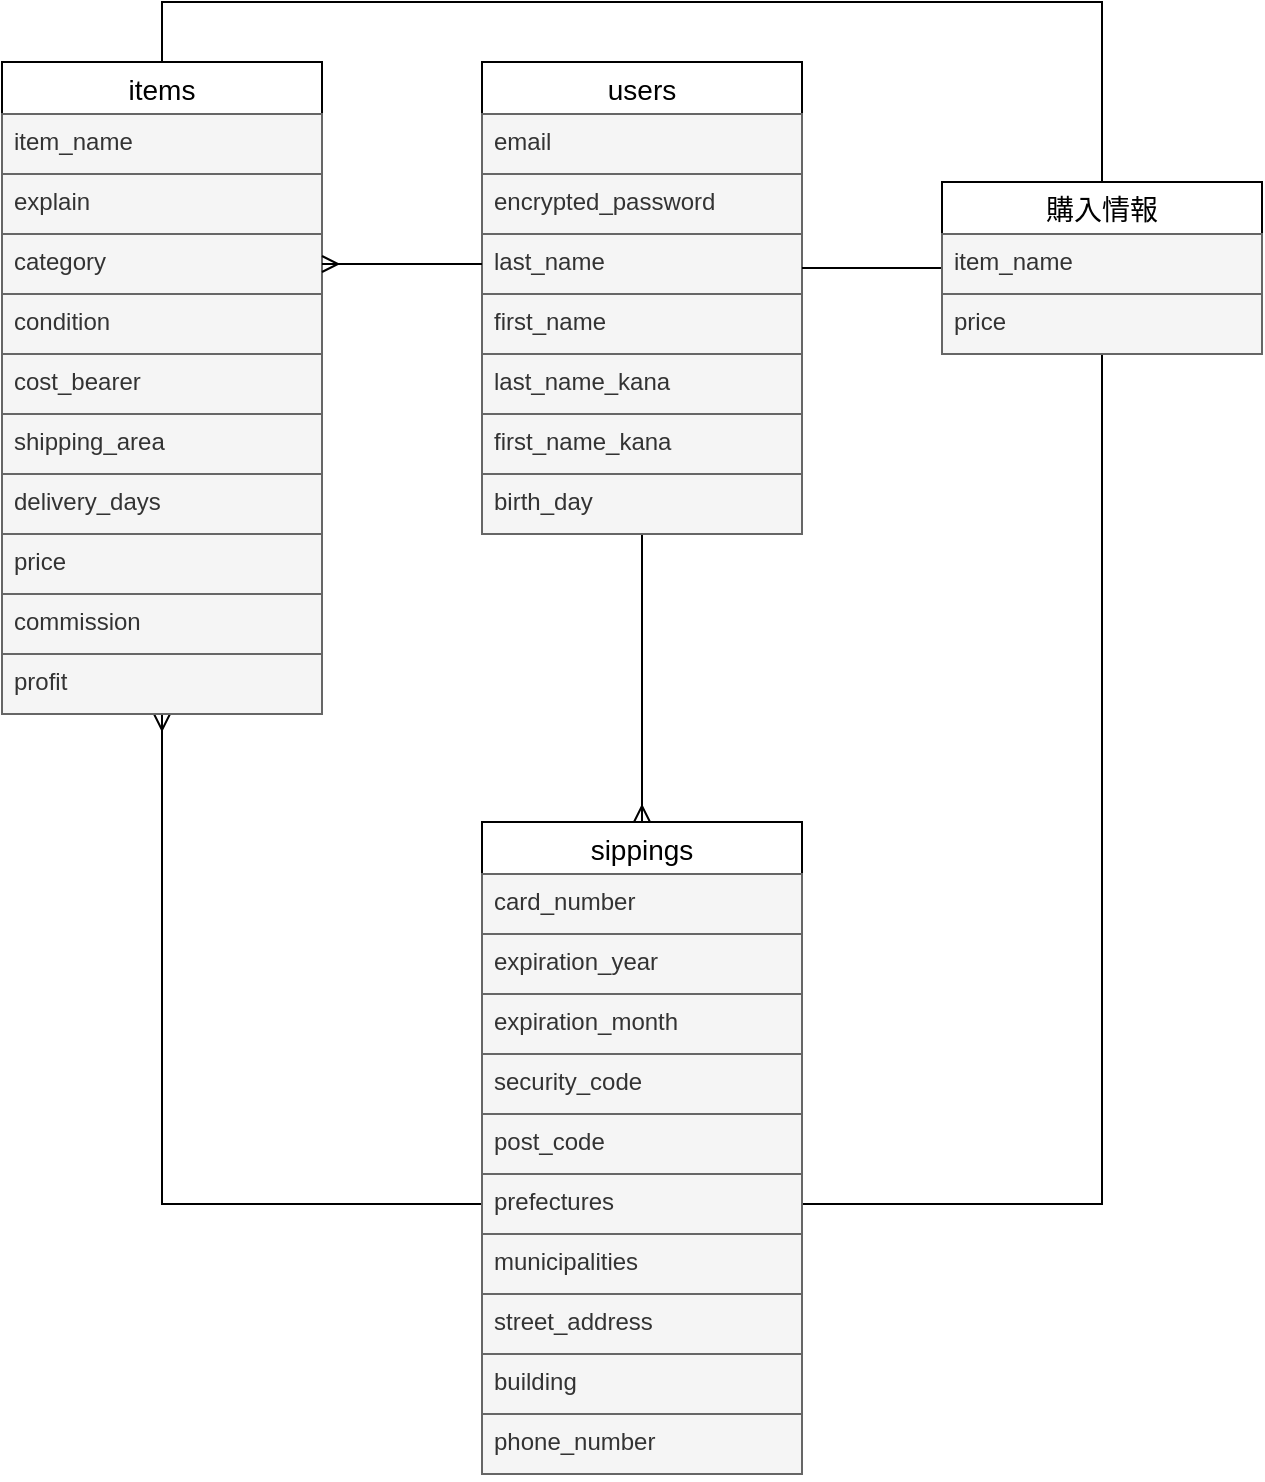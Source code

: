 <mxfile>
    <diagram id="Qc5vg0-_GzRFyBUK6EZi" name="ページ1">
        <mxGraphModel dx="891" dy="809" grid="1" gridSize="10" guides="1" tooltips="1" connect="1" arrows="1" fold="1" page="1" pageScale="1" pageWidth="827" pageHeight="1169" math="0" shadow="0">
            <root>
                <mxCell id="0"/>
                <mxCell id="1" parent="0"/>
                <mxCell id="73" style="edgeStyle=none;html=1;exitX=0.5;exitY=1;exitDx=0;exitDy=0;entryX=0.5;entryY=0;entryDx=0;entryDy=0;fontColor=#030303;endArrow=ERmany;endFill=0;" edge="1" parent="1" source="2" target="59">
                    <mxGeometry relative="1" as="geometry"/>
                </mxCell>
                <mxCell id="2" value="users" style="swimlane;fontStyle=0;childLayout=stackLayout;horizontal=1;startSize=26;horizontalStack=0;resizeParent=1;resizeParentMax=0;resizeLast=0;collapsible=1;marginBottom=0;align=center;fontSize=14;" parent="1" vertex="1">
                    <mxGeometry x="280" y="210" width="160" height="236" as="geometry"/>
                </mxCell>
                <mxCell id="4" value="email" style="text;strokeColor=#666666;fillColor=#f5f5f5;spacingLeft=4;spacingRight=4;overflow=hidden;rotatable=0;points=[[0,0.5],[1,0.5]];portConstraint=eastwest;fontSize=12;fontColor=#333333;" parent="2" vertex="1">
                    <mxGeometry y="26" width="160" height="30" as="geometry"/>
                </mxCell>
                <mxCell id="5" value="encrypted_password" style="text;strokeColor=#666666;fillColor=#f5f5f5;spacingLeft=4;spacingRight=4;overflow=hidden;rotatable=0;points=[[0,0.5],[1,0.5]];portConstraint=eastwest;fontSize=12;fontColor=#333333;" parent="2" vertex="1">
                    <mxGeometry y="56" width="160" height="30" as="geometry"/>
                </mxCell>
                <mxCell id="12" value="last_name" style="text;strokeColor=#666666;fillColor=#f5f5f5;spacingLeft=4;spacingRight=4;overflow=hidden;rotatable=0;points=[[0,0.5],[1,0.5]];portConstraint=eastwest;fontSize=12;fontColor=#333333;" parent="2" vertex="1">
                    <mxGeometry y="86" width="160" height="30" as="geometry"/>
                </mxCell>
                <mxCell id="13" value="first_name" style="text;strokeColor=#666666;fillColor=#f5f5f5;spacingLeft=4;spacingRight=4;overflow=hidden;rotatable=0;points=[[0,0.5],[1,0.5]];portConstraint=eastwest;fontSize=12;fontColor=#333333;" parent="2" vertex="1">
                    <mxGeometry y="116" width="160" height="30" as="geometry"/>
                </mxCell>
                <mxCell id="14" value="last_name_kana " style="text;strokeColor=#666666;fillColor=#f5f5f5;spacingLeft=4;spacingRight=4;overflow=hidden;rotatable=0;points=[[0,0.5],[1,0.5]];portConstraint=eastwest;fontSize=12;fontColor=#333333;" parent="2" vertex="1">
                    <mxGeometry y="146" width="160" height="30" as="geometry"/>
                </mxCell>
                <mxCell id="83" value="first_name_kana" style="text;strokeColor=#666666;fillColor=#f5f5f5;spacingLeft=4;spacingRight=4;overflow=hidden;rotatable=0;points=[[0,0.5],[1,0.5]];portConstraint=eastwest;fontSize=12;fontColor=#333333;" vertex="1" parent="2">
                    <mxGeometry y="176" width="160" height="30" as="geometry"/>
                </mxCell>
                <mxCell id="82" value="birth_day" style="text;strokeColor=#666666;fillColor=#f5f5f5;spacingLeft=4;spacingRight=4;overflow=hidden;rotatable=0;points=[[0,0.5],[1,0.5]];portConstraint=eastwest;fontSize=12;fontColor=#333333;" vertex="1" parent="2">
                    <mxGeometry y="206" width="160" height="30" as="geometry"/>
                </mxCell>
                <mxCell id="75" style="edgeStyle=orthogonalEdgeStyle;rounded=0;html=1;exitX=0.5;exitY=1;exitDx=0;exitDy=0;fontColor=#030303;endArrow=none;endFill=0;startArrow=ERmany;startFill=0;" edge="1" parent="1" source="16" target="66">
                    <mxGeometry relative="1" as="geometry"/>
                </mxCell>
                <mxCell id="79" style="edgeStyle=orthogonalEdgeStyle;rounded=0;html=1;exitX=0.5;exitY=0;exitDx=0;exitDy=0;fontColor=#030303;endArrow=none;endFill=0;" edge="1" parent="1" source="16">
                    <mxGeometry relative="1" as="geometry">
                        <mxPoint x="590" y="200" as="targetPoint"/>
                        <Array as="points">
                            <mxPoint x="120" y="180"/>
                            <mxPoint x="590" y="180"/>
                        </Array>
                    </mxGeometry>
                </mxCell>
                <mxCell id="16" value="items" style="swimlane;fontStyle=0;childLayout=stackLayout;horizontal=1;startSize=26;horizontalStack=0;resizeParent=1;resizeParentMax=0;resizeLast=0;collapsible=1;marginBottom=0;align=center;fontSize=14;" parent="1" vertex="1">
                    <mxGeometry x="40" y="210" width="160" height="326" as="geometry"/>
                </mxCell>
                <mxCell id="19" value="item_name" style="text;strokeColor=#666666;fillColor=#f5f5f5;spacingLeft=4;spacingRight=4;overflow=hidden;rotatable=0;points=[[0,0.5],[1,0.5]];portConstraint=eastwest;fontSize=12;fontColor=#333333;" parent="16" vertex="1">
                    <mxGeometry y="26" width="160" height="30" as="geometry"/>
                </mxCell>
                <mxCell id="81" value="explain" style="text;strokeColor=#666666;fillColor=#f5f5f5;spacingLeft=4;spacingRight=4;overflow=hidden;rotatable=0;points=[[0,0.5],[1,0.5]];portConstraint=eastwest;fontSize=12;fontColor=#333333;" vertex="1" parent="16">
                    <mxGeometry y="56" width="160" height="30" as="geometry"/>
                </mxCell>
                <mxCell id="20" value="category" style="text;strokeColor=#666666;fillColor=#f5f5f5;spacingLeft=4;spacingRight=4;overflow=hidden;rotatable=0;points=[[0,0.5],[1,0.5]];portConstraint=eastwest;fontSize=12;fontColor=#333333;" parent="16" vertex="1">
                    <mxGeometry y="86" width="160" height="30" as="geometry"/>
                </mxCell>
                <mxCell id="21" value="condition" style="text;strokeColor=#666666;fillColor=#f5f5f5;spacingLeft=4;spacingRight=4;overflow=hidden;rotatable=0;points=[[0,0.5],[1,0.5]];portConstraint=eastwest;fontSize=12;fontColor=#333333;" parent="16" vertex="1">
                    <mxGeometry y="116" width="160" height="30" as="geometry"/>
                </mxCell>
                <mxCell id="22" value="cost_bearer" style="text;strokeColor=#666666;fillColor=#f5f5f5;spacingLeft=4;spacingRight=4;overflow=hidden;rotatable=0;points=[[0,0.5],[1,0.5]];portConstraint=eastwest;fontSize=12;fontColor=#333333;" parent="16" vertex="1">
                    <mxGeometry y="146" width="160" height="30" as="geometry"/>
                </mxCell>
                <mxCell id="23" value="shipping_area" style="text;strokeColor=#666666;fillColor=#f5f5f5;spacingLeft=4;spacingRight=4;overflow=hidden;rotatable=0;points=[[0,0.5],[1,0.5]];portConstraint=eastwest;fontSize=12;fontColor=#333333;" parent="16" vertex="1">
                    <mxGeometry y="176" width="160" height="30" as="geometry"/>
                </mxCell>
                <mxCell id="26" value="delivery_days" style="text;strokeColor=#666666;fillColor=#f5f5f5;spacingLeft=4;spacingRight=4;overflow=hidden;rotatable=0;points=[[0,0.5],[1,0.5]];portConstraint=eastwest;fontSize=12;fontColor=#333333;" parent="16" vertex="1">
                    <mxGeometry y="206" width="160" height="30" as="geometry"/>
                </mxCell>
                <mxCell id="24" value="price" style="text;strokeColor=#666666;fillColor=#f5f5f5;spacingLeft=4;spacingRight=4;overflow=hidden;rotatable=0;points=[[0,0.5],[1,0.5]];portConstraint=eastwest;fontSize=12;fontColor=#333333;" parent="16" vertex="1">
                    <mxGeometry y="236" width="160" height="30" as="geometry"/>
                </mxCell>
                <mxCell id="30" value="commission" style="text;strokeColor=#666666;fillColor=#f5f5f5;spacingLeft=4;spacingRight=4;overflow=hidden;rotatable=0;points=[[0,0.5],[1,0.5]];portConstraint=eastwest;fontSize=12;fontColor=#333333;" parent="16" vertex="1">
                    <mxGeometry y="266" width="160" height="30" as="geometry"/>
                </mxCell>
                <mxCell id="31" value="profit  " style="text;strokeColor=#666666;fillColor=#f5f5f5;spacingLeft=4;spacingRight=4;overflow=hidden;rotatable=0;points=[[0,0.5],[1,0.5]];portConstraint=eastwest;fontSize=12;fontColor=#333333;" parent="16" vertex="1">
                    <mxGeometry y="296" width="160" height="30" as="geometry"/>
                </mxCell>
                <mxCell id="72" style="edgeStyle=none;html=1;exitX=0;exitY=0.5;exitDx=0;exitDy=0;fontColor=#030303;endArrow=none;endFill=0;" edge="1" parent="1" source="33">
                    <mxGeometry relative="1" as="geometry">
                        <mxPoint x="440" y="313" as="targetPoint"/>
                    </mxGeometry>
                </mxCell>
                <mxCell id="74" style="edgeStyle=orthogonalEdgeStyle;html=1;exitX=0.5;exitY=1;exitDx=0;exitDy=0;fontColor=#030303;endArrow=none;endFill=0;rounded=0;" edge="1" parent="1" source="33" target="66">
                    <mxGeometry relative="1" as="geometry">
                        <mxPoint x="590" y="550" as="targetPoint"/>
                    </mxGeometry>
                </mxCell>
                <mxCell id="80" style="edgeStyle=orthogonalEdgeStyle;rounded=0;html=1;exitX=0.5;exitY=0;exitDx=0;exitDy=0;fontColor=#030303;endArrow=none;endFill=0;" edge="1" parent="1" source="33">
                    <mxGeometry relative="1" as="geometry">
                        <mxPoint x="590" y="200" as="targetPoint"/>
                    </mxGeometry>
                </mxCell>
                <mxCell id="33" value="購入情報" style="swimlane;fontStyle=0;childLayout=stackLayout;horizontal=1;startSize=26;horizontalStack=0;resizeParent=1;resizeParentMax=0;resizeLast=0;collapsible=1;marginBottom=0;align=center;fontSize=14;" parent="1" vertex="1">
                    <mxGeometry x="510" y="270" width="160" height="86" as="geometry"/>
                </mxCell>
                <mxCell id="36" value="item_name" style="text;strokeColor=#666666;fillColor=#f5f5f5;spacingLeft=4;spacingRight=4;overflow=hidden;rotatable=0;points=[[0,0.5],[1,0.5]];portConstraint=eastwest;fontSize=12;fontColor=#333333;" parent="33" vertex="1">
                    <mxGeometry y="26" width="160" height="30" as="geometry"/>
                </mxCell>
                <mxCell id="38" value="price" style="text;strokeColor=#666666;fillColor=#f5f5f5;spacingLeft=4;spacingRight=4;overflow=hidden;rotatable=0;points=[[0,0.5],[1,0.5]];portConstraint=eastwest;fontSize=12;fontColor=#333333;" parent="33" vertex="1">
                    <mxGeometry y="56" width="160" height="30" as="geometry"/>
                </mxCell>
                <mxCell id="55" style="edgeStyle=none;html=1;exitX=0;exitY=0.5;exitDx=0;exitDy=0;entryX=1;entryY=0.5;entryDx=0;entryDy=0;startArrow=none;startFill=0;endArrow=ERmany;endFill=0;" parent="1" source="12" target="20" edge="1">
                    <mxGeometry relative="1" as="geometry"/>
                </mxCell>
                <mxCell id="59" value="sippings" style="swimlane;fontStyle=0;childLayout=stackLayout;horizontal=1;startSize=26;horizontalStack=0;resizeParent=1;resizeParentMax=0;resizeLast=0;collapsible=1;marginBottom=0;align=center;fontSize=14;" vertex="1" parent="1">
                    <mxGeometry x="280" y="590" width="160" height="326" as="geometry"/>
                </mxCell>
                <mxCell id="62" value="card_number" style="text;strokeColor=#666666;fillColor=#f5f5f5;spacingLeft=4;spacingRight=4;overflow=hidden;rotatable=0;points=[[0,0.5],[1,0.5]];portConstraint=eastwest;fontSize=12;fontColor=#333333;" vertex="1" parent="59">
                    <mxGeometry y="26" width="160" height="30" as="geometry"/>
                </mxCell>
                <mxCell id="86" value="expiration_year" style="text;strokeColor=#666666;fillColor=#f5f5f5;spacingLeft=4;spacingRight=4;overflow=hidden;rotatable=0;points=[[0,0.5],[1,0.5]];portConstraint=eastwest;fontSize=12;fontColor=#333333;" vertex="1" parent="59">
                    <mxGeometry y="56" width="160" height="30" as="geometry"/>
                </mxCell>
                <mxCell id="63" value="expiration_month" style="text;strokeColor=#666666;fillColor=#f5f5f5;spacingLeft=4;spacingRight=4;overflow=hidden;rotatable=0;points=[[0,0.5],[1,0.5]];portConstraint=eastwest;fontSize=12;fontColor=#333333;" vertex="1" parent="59">
                    <mxGeometry y="86" width="160" height="30" as="geometry"/>
                </mxCell>
                <mxCell id="64" value="security_code" style="text;strokeColor=#666666;fillColor=#f5f5f5;spacingLeft=4;spacingRight=4;overflow=hidden;rotatable=0;points=[[0,0.5],[1,0.5]];portConstraint=eastwest;fontSize=12;fontColor=#333333;" vertex="1" parent="59">
                    <mxGeometry y="116" width="160" height="30" as="geometry"/>
                </mxCell>
                <mxCell id="65" value="post_code" style="text;strokeColor=#666666;fillColor=#f5f5f5;spacingLeft=4;spacingRight=4;overflow=hidden;rotatable=0;points=[[0,0.5],[1,0.5]];portConstraint=eastwest;fontSize=12;fontColor=#333333;" vertex="1" parent="59">
                    <mxGeometry y="146" width="160" height="30" as="geometry"/>
                </mxCell>
                <mxCell id="66" value="prefectures" style="text;strokeColor=#666666;fillColor=#f5f5f5;spacingLeft=4;spacingRight=4;overflow=hidden;rotatable=0;points=[[0,0.5],[1,0.5]];portConstraint=eastwest;fontSize=12;fontColor=#333333;" vertex="1" parent="59">
                    <mxGeometry y="176" width="160" height="30" as="geometry"/>
                </mxCell>
                <mxCell id="67" value="municipalities" style="text;strokeColor=#666666;fillColor=#f5f5f5;spacingLeft=4;spacingRight=4;overflow=hidden;rotatable=0;points=[[0,0.5],[1,0.5]];portConstraint=eastwest;fontSize=12;fontColor=#333333;" vertex="1" parent="59">
                    <mxGeometry y="206" width="160" height="30" as="geometry"/>
                </mxCell>
                <mxCell id="68" value="street_address" style="text;strokeColor=#666666;fillColor=#f5f5f5;spacingLeft=4;spacingRight=4;overflow=hidden;rotatable=0;points=[[0,0.5],[1,0.5]];portConstraint=eastwest;fontSize=12;fontColor=#333333;" vertex="1" parent="59">
                    <mxGeometry y="236" width="160" height="30" as="geometry"/>
                </mxCell>
                <mxCell id="69" value="building" style="text;strokeColor=#666666;fillColor=#f5f5f5;spacingLeft=4;spacingRight=4;overflow=hidden;rotatable=0;points=[[0,0.5],[1,0.5]];portConstraint=eastwest;fontSize=12;fontColor=#333333;" vertex="1" parent="59">
                    <mxGeometry y="266" width="160" height="30" as="geometry"/>
                </mxCell>
                <mxCell id="89" value="phone_number" style="text;strokeColor=#666666;fillColor=#f5f5f5;spacingLeft=4;spacingRight=4;overflow=hidden;rotatable=0;points=[[0,0.5],[1,0.5]];portConstraint=eastwest;fontSize=12;fontColor=#333333;" vertex="1" parent="59">
                    <mxGeometry y="296" width="160" height="30" as="geometry"/>
                </mxCell>
            </root>
        </mxGraphModel>
    </diagram>
</mxfile>
